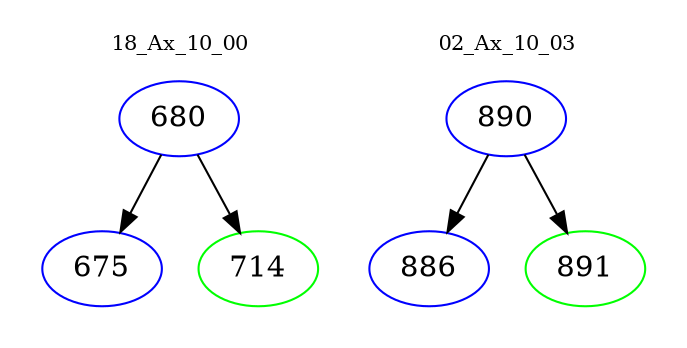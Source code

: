 digraph{
subgraph cluster_0 {
color = white
label = "18_Ax_10_00";
fontsize=10;
T0_680 [label="680", color="blue"]
T0_680 -> T0_675 [color="black"]
T0_675 [label="675", color="blue"]
T0_680 -> T0_714 [color="black"]
T0_714 [label="714", color="green"]
}
subgraph cluster_1 {
color = white
label = "02_Ax_10_03";
fontsize=10;
T1_890 [label="890", color="blue"]
T1_890 -> T1_886 [color="black"]
T1_886 [label="886", color="blue"]
T1_890 -> T1_891 [color="black"]
T1_891 [label="891", color="green"]
}
}
